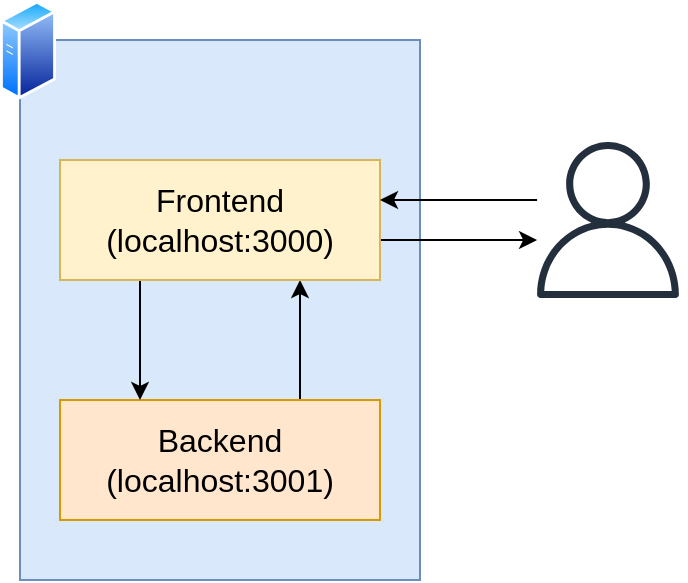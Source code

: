 <mxfile version="20.8.16" type="device"><diagram name="Page-1" id="YX8MNSdrDwul_Cl5g56k"><mxGraphModel dx="1114" dy="878" grid="1" gridSize="10" guides="1" tooltips="1" connect="1" arrows="1" fold="1" page="1" pageScale="1" pageWidth="827" pageHeight="1169" math="0" shadow="0"><root><mxCell id="0"/><mxCell id="1" parent="0"/><mxCell id="p4fQ0c7fcA7dfDLMvyP0-1" value="" style="rounded=0;whiteSpace=wrap;html=1;fillColor=#dae8fc;strokeColor=#6c8ebf;fontSize=16;" vertex="1" parent="1"><mxGeometry x="120" y="200" width="200" height="270" as="geometry"/></mxCell><mxCell id="p4fQ0c7fcA7dfDLMvyP0-2" value="" style="aspect=fixed;perimeter=ellipsePerimeter;html=1;align=center;shadow=0;dashed=0;spacingTop=3;image;image=img/lib/active_directory/generic_server.svg;fontSize=16;" vertex="1" parent="1"><mxGeometry x="110" y="180" width="28.0" height="50" as="geometry"/></mxCell><mxCell id="p4fQ0c7fcA7dfDLMvyP0-9" style="edgeStyle=orthogonalEdgeStyle;rounded=0;orthogonalLoop=1;jettySize=auto;html=1;entryX=0.75;entryY=1;entryDx=0;entryDy=0;fontSize=16;exitX=0.75;exitY=0;exitDx=0;exitDy=0;" edge="1" parent="1" source="p4fQ0c7fcA7dfDLMvyP0-3" target="p4fQ0c7fcA7dfDLMvyP0-4"><mxGeometry relative="1" as="geometry"/></mxCell><mxCell id="p4fQ0c7fcA7dfDLMvyP0-3" value="Backend&lt;br&gt;(localhost:3001)" style="rounded=0;whiteSpace=wrap;html=1;fillColor=#ffe6cc;strokeColor=#d79b00;fontSize=16;" vertex="1" parent="1"><mxGeometry x="140" y="380" width="160" height="60" as="geometry"/></mxCell><mxCell id="p4fQ0c7fcA7dfDLMvyP0-6" style="edgeStyle=orthogonalEdgeStyle;rounded=0;orthogonalLoop=1;jettySize=auto;html=1;fontSize=16;exitX=0.25;exitY=1;exitDx=0;exitDy=0;entryX=0.25;entryY=0;entryDx=0;entryDy=0;" edge="1" parent="1" source="p4fQ0c7fcA7dfDLMvyP0-4" target="p4fQ0c7fcA7dfDLMvyP0-3"><mxGeometry relative="1" as="geometry"><Array as="points"><mxPoint x="180" y="350"/><mxPoint x="180" y="350"/></Array></mxGeometry></mxCell><mxCell id="p4fQ0c7fcA7dfDLMvyP0-11" style="edgeStyle=orthogonalEdgeStyle;rounded=0;orthogonalLoop=1;jettySize=auto;html=1;fontSize=16;" edge="1" parent="1" source="p4fQ0c7fcA7dfDLMvyP0-4" target="p4fQ0c7fcA7dfDLMvyP0-5"><mxGeometry relative="1" as="geometry"><Array as="points"><mxPoint x="340" y="300"/><mxPoint x="340" y="300"/></Array></mxGeometry></mxCell><mxCell id="p4fQ0c7fcA7dfDLMvyP0-4" value="Frontend&lt;br&gt;(localhost:3000)" style="rounded=0;whiteSpace=wrap;html=1;fillColor=#fff2cc;strokeColor=#d6b656;fontSize=16;" vertex="1" parent="1"><mxGeometry x="140" y="260" width="160" height="60" as="geometry"/></mxCell><mxCell id="p4fQ0c7fcA7dfDLMvyP0-10" style="edgeStyle=orthogonalEdgeStyle;rounded=0;orthogonalLoop=1;jettySize=auto;html=1;fontSize=16;" edge="1" parent="1" source="p4fQ0c7fcA7dfDLMvyP0-5" target="p4fQ0c7fcA7dfDLMvyP0-4"><mxGeometry relative="1" as="geometry"><Array as="points"><mxPoint x="340" y="280"/><mxPoint x="340" y="280"/></Array></mxGeometry></mxCell><mxCell id="p4fQ0c7fcA7dfDLMvyP0-5" value="" style="sketch=0;outlineConnect=0;fontColor=#232F3E;gradientColor=none;fillColor=#232F3D;strokeColor=none;dashed=0;verticalLabelPosition=bottom;verticalAlign=top;align=center;html=1;fontSize=12;fontStyle=0;aspect=fixed;pointerEvents=1;shape=mxgraph.aws4.user;" vertex="1" parent="1"><mxGeometry x="375" y="251" width="78" height="78" as="geometry"/></mxCell></root></mxGraphModel></diagram></mxfile>